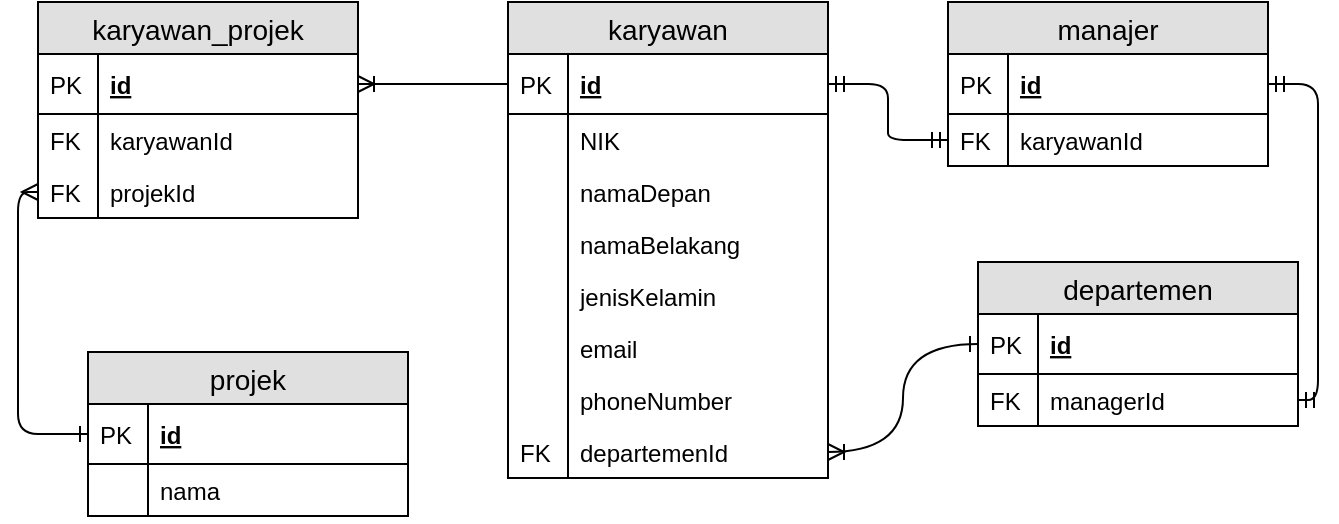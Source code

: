 <mxfile version="11.1.4" type="device"><diagram id="ETY2K0wScLY9BhfXNyCJ" name="Page-1"><mxGraphModel dx="801" dy="415" grid="1" gridSize="10" guides="1" tooltips="1" connect="1" arrows="1" fold="1" page="1" pageScale="1" pageWidth="850" pageHeight="1100" math="0" shadow="0"><root><mxCell id="0"/><mxCell id="1" parent="0"/><mxCell id="nMUPYFl1PChoUnFwXZfW-1" value="karyawan" style="swimlane;fontStyle=0;childLayout=stackLayout;horizontal=1;startSize=26;fillColor=#e0e0e0;horizontalStack=0;resizeParent=1;resizeParentMax=0;resizeLast=0;collapsible=1;marginBottom=0;swimlaneFillColor=#ffffff;align=center;fontSize=14;" vertex="1" parent="1"><mxGeometry x="410" y="281" width="160" height="238" as="geometry"><mxRectangle x="110" y="55" width="90" height="26" as="alternateBounds"/></mxGeometry></mxCell><mxCell id="nMUPYFl1PChoUnFwXZfW-2" value="id" style="shape=partialRectangle;top=0;left=0;right=0;bottom=1;align=left;verticalAlign=middle;fillColor=none;spacingLeft=34;spacingRight=4;overflow=hidden;rotatable=0;points=[[0,0.5],[1,0.5]];portConstraint=eastwest;dropTarget=0;fontStyle=5;fontSize=12;" vertex="1" parent="nMUPYFl1PChoUnFwXZfW-1"><mxGeometry y="26" width="160" height="30" as="geometry"/></mxCell><mxCell id="nMUPYFl1PChoUnFwXZfW-3" value="PK" style="shape=partialRectangle;top=0;left=0;bottom=0;fillColor=none;align=left;verticalAlign=middle;spacingLeft=4;spacingRight=4;overflow=hidden;rotatable=0;points=[];portConstraint=eastwest;part=1;fontSize=12;" vertex="1" connectable="0" parent="nMUPYFl1PChoUnFwXZfW-2"><mxGeometry width="30" height="30" as="geometry"/></mxCell><mxCell id="nMUPYFl1PChoUnFwXZfW-4" value="NIK" style="shape=partialRectangle;top=0;left=0;right=0;bottom=0;align=left;verticalAlign=top;fillColor=none;spacingLeft=34;spacingRight=4;overflow=hidden;rotatable=0;points=[[0,0.5],[1,0.5]];portConstraint=eastwest;dropTarget=0;fontSize=12;" vertex="1" parent="nMUPYFl1PChoUnFwXZfW-1"><mxGeometry y="56" width="160" height="26" as="geometry"/></mxCell><mxCell id="nMUPYFl1PChoUnFwXZfW-5" value="" style="shape=partialRectangle;top=0;left=0;bottom=0;fillColor=none;align=left;verticalAlign=top;spacingLeft=4;spacingRight=4;overflow=hidden;rotatable=0;points=[];portConstraint=eastwest;part=1;fontSize=12;" vertex="1" connectable="0" parent="nMUPYFl1PChoUnFwXZfW-4"><mxGeometry width="30" height="26" as="geometry"/></mxCell><mxCell id="nMUPYFl1PChoUnFwXZfW-6" value="namaDepan" style="shape=partialRectangle;top=0;left=0;right=0;bottom=0;align=left;verticalAlign=top;fillColor=none;spacingLeft=34;spacingRight=4;overflow=hidden;rotatable=0;points=[[0,0.5],[1,0.5]];portConstraint=eastwest;dropTarget=0;fontSize=12;" vertex="1" parent="nMUPYFl1PChoUnFwXZfW-1"><mxGeometry y="82" width="160" height="26" as="geometry"/></mxCell><mxCell id="nMUPYFl1PChoUnFwXZfW-7" value="" style="shape=partialRectangle;top=0;left=0;bottom=0;fillColor=none;align=left;verticalAlign=top;spacingLeft=4;spacingRight=4;overflow=hidden;rotatable=0;points=[];portConstraint=eastwest;part=1;fontSize=12;" vertex="1" connectable="0" parent="nMUPYFl1PChoUnFwXZfW-6"><mxGeometry width="30" height="26" as="geometry"/></mxCell><mxCell id="nMUPYFl1PChoUnFwXZfW-8" value="namaBelakang" style="shape=partialRectangle;top=0;left=0;right=0;bottom=0;align=left;verticalAlign=top;fillColor=none;spacingLeft=34;spacingRight=4;overflow=hidden;rotatable=0;points=[[0,0.5],[1,0.5]];portConstraint=eastwest;dropTarget=0;fontSize=12;" vertex="1" parent="nMUPYFl1PChoUnFwXZfW-1"><mxGeometry y="108" width="160" height="26" as="geometry"/></mxCell><mxCell id="nMUPYFl1PChoUnFwXZfW-9" value="" style="shape=partialRectangle;top=0;left=0;bottom=0;fillColor=none;align=left;verticalAlign=top;spacingLeft=4;spacingRight=4;overflow=hidden;rotatable=0;points=[];portConstraint=eastwest;part=1;fontSize=12;" vertex="1" connectable="0" parent="nMUPYFl1PChoUnFwXZfW-8"><mxGeometry width="30" height="26" as="geometry"/></mxCell><mxCell id="nMUPYFl1PChoUnFwXZfW-12" value="jenisKelamin" style="shape=partialRectangle;top=0;left=0;right=0;bottom=0;align=left;verticalAlign=top;fillColor=none;spacingLeft=34;spacingRight=4;overflow=hidden;rotatable=0;points=[[0,0.5],[1,0.5]];portConstraint=eastwest;dropTarget=0;fontSize=12;" vertex="1" parent="nMUPYFl1PChoUnFwXZfW-1"><mxGeometry y="134" width="160" height="26" as="geometry"/></mxCell><mxCell id="nMUPYFl1PChoUnFwXZfW-13" value="" style="shape=partialRectangle;top=0;left=0;bottom=0;fillColor=none;align=left;verticalAlign=top;spacingLeft=4;spacingRight=4;overflow=hidden;rotatable=0;points=[];portConstraint=eastwest;part=1;fontSize=12;" vertex="1" connectable="0" parent="nMUPYFl1PChoUnFwXZfW-12"><mxGeometry width="30" height="26" as="geometry"/></mxCell><mxCell id="nMUPYFl1PChoUnFwXZfW-14" value="email" style="shape=partialRectangle;top=0;left=0;right=0;bottom=0;align=left;verticalAlign=top;fillColor=none;spacingLeft=34;spacingRight=4;overflow=hidden;rotatable=0;points=[[0,0.5],[1,0.5]];portConstraint=eastwest;dropTarget=0;fontSize=12;" vertex="1" parent="nMUPYFl1PChoUnFwXZfW-1"><mxGeometry y="160" width="160" height="26" as="geometry"/></mxCell><mxCell id="nMUPYFl1PChoUnFwXZfW-15" value="" style="shape=partialRectangle;top=0;left=0;bottom=0;fillColor=none;align=left;verticalAlign=top;spacingLeft=4;spacingRight=4;overflow=hidden;rotatable=0;points=[];portConstraint=eastwest;part=1;fontSize=12;" vertex="1" connectable="0" parent="nMUPYFl1PChoUnFwXZfW-14"><mxGeometry width="30" height="26" as="geometry"/></mxCell><mxCell id="nMUPYFl1PChoUnFwXZfW-16" value="phoneNumber" style="shape=partialRectangle;top=0;left=0;right=0;bottom=0;align=left;verticalAlign=top;fillColor=none;spacingLeft=34;spacingRight=4;overflow=hidden;rotatable=0;points=[[0,0.5],[1,0.5]];portConstraint=eastwest;dropTarget=0;fontSize=12;" vertex="1" parent="nMUPYFl1PChoUnFwXZfW-1"><mxGeometry y="186" width="160" height="26" as="geometry"/></mxCell><mxCell id="nMUPYFl1PChoUnFwXZfW-17" value="" style="shape=partialRectangle;top=0;left=0;bottom=0;fillColor=none;align=left;verticalAlign=top;spacingLeft=4;spacingRight=4;overflow=hidden;rotatable=0;points=[];portConstraint=eastwest;part=1;fontSize=12;" vertex="1" connectable="0" parent="nMUPYFl1PChoUnFwXZfW-16"><mxGeometry width="30" height="26" as="geometry"/></mxCell><mxCell id="nMUPYFl1PChoUnFwXZfW-42" value="departemenId" style="shape=partialRectangle;top=0;left=0;right=0;bottom=0;align=left;verticalAlign=top;fillColor=none;spacingLeft=34;spacingRight=4;overflow=hidden;rotatable=0;points=[[0,0.5],[1,0.5]];portConstraint=eastwest;dropTarget=0;fontSize=12;" vertex="1" parent="nMUPYFl1PChoUnFwXZfW-1"><mxGeometry y="212" width="160" height="26" as="geometry"/></mxCell><mxCell id="nMUPYFl1PChoUnFwXZfW-43" value="FK" style="shape=partialRectangle;top=0;left=0;bottom=0;fillColor=none;align=left;verticalAlign=top;spacingLeft=4;spacingRight=4;overflow=hidden;rotatable=0;points=[];portConstraint=eastwest;part=1;fontSize=12;" vertex="1" connectable="0" parent="nMUPYFl1PChoUnFwXZfW-42"><mxGeometry width="30" height="26" as="geometry"/></mxCell><mxCell id="nMUPYFl1PChoUnFwXZfW-20" value="departemen" style="swimlane;fontStyle=0;childLayout=stackLayout;horizontal=1;startSize=26;fillColor=#e0e0e0;horizontalStack=0;resizeParent=1;resizeParentMax=0;resizeLast=0;collapsible=1;marginBottom=0;swimlaneFillColor=#ffffff;align=center;fontSize=14;" vertex="1" parent="1"><mxGeometry x="645" y="411" width="160" height="82" as="geometry"/></mxCell><mxCell id="nMUPYFl1PChoUnFwXZfW-21" value="id" style="shape=partialRectangle;top=0;left=0;right=0;bottom=1;align=left;verticalAlign=middle;fillColor=none;spacingLeft=34;spacingRight=4;overflow=hidden;rotatable=0;points=[[0,0.5],[1,0.5]];portConstraint=eastwest;dropTarget=0;fontStyle=5;fontSize=12;" vertex="1" parent="nMUPYFl1PChoUnFwXZfW-20"><mxGeometry y="26" width="160" height="30" as="geometry"/></mxCell><mxCell id="nMUPYFl1PChoUnFwXZfW-22" value="PK" style="shape=partialRectangle;top=0;left=0;bottom=0;fillColor=none;align=left;verticalAlign=middle;spacingLeft=4;spacingRight=4;overflow=hidden;rotatable=0;points=[];portConstraint=eastwest;part=1;fontSize=12;" vertex="1" connectable="0" parent="nMUPYFl1PChoUnFwXZfW-21"><mxGeometry width="30" height="30" as="geometry"/></mxCell><mxCell id="nMUPYFl1PChoUnFwXZfW-23" value="managerId" style="shape=partialRectangle;top=0;left=0;right=0;bottom=0;align=left;verticalAlign=top;fillColor=none;spacingLeft=34;spacingRight=4;overflow=hidden;rotatable=0;points=[[0,0.5],[1,0.5]];portConstraint=eastwest;dropTarget=0;fontSize=12;" vertex="1" parent="nMUPYFl1PChoUnFwXZfW-20"><mxGeometry y="56" width="160" height="26" as="geometry"/></mxCell><mxCell id="nMUPYFl1PChoUnFwXZfW-24" value="FK" style="shape=partialRectangle;top=0;left=0;bottom=0;fillColor=none;align=left;verticalAlign=top;spacingLeft=4;spacingRight=4;overflow=hidden;rotatable=0;points=[];portConstraint=eastwest;part=1;fontSize=12;" vertex="1" connectable="0" parent="nMUPYFl1PChoUnFwXZfW-23"><mxGeometry width="30" height="26" as="geometry"/></mxCell><mxCell id="nMUPYFl1PChoUnFwXZfW-44" value="" style="edgeStyle=orthogonalEdgeStyle;fontSize=12;html=1;endArrow=ERoneToMany;exitX=0;exitY=0.5;exitDx=0;exitDy=0;entryX=1;entryY=0.5;entryDx=0;entryDy=0;curved=1;startArrow=ERone;startFill=0;" edge="1" parent="1" source="nMUPYFl1PChoUnFwXZfW-21" target="nMUPYFl1PChoUnFwXZfW-42"><mxGeometry width="100" height="100" relative="1" as="geometry"><mxPoint x="110" y="420" as="sourcePoint"/><mxPoint x="210" y="320" as="targetPoint"/></mxGeometry></mxCell><mxCell id="nMUPYFl1PChoUnFwXZfW-45" value="manajer" style="swimlane;fontStyle=0;childLayout=stackLayout;horizontal=1;startSize=26;fillColor=#e0e0e0;horizontalStack=0;resizeParent=1;resizeParentMax=0;resizeLast=0;collapsible=1;marginBottom=0;swimlaneFillColor=#ffffff;align=center;fontSize=14;" vertex="1" parent="1"><mxGeometry x="630" y="281" width="160" height="82" as="geometry"/></mxCell><mxCell id="nMUPYFl1PChoUnFwXZfW-46" value="id" style="shape=partialRectangle;top=0;left=0;right=0;bottom=1;align=left;verticalAlign=middle;fillColor=none;spacingLeft=34;spacingRight=4;overflow=hidden;rotatable=0;points=[[0,0.5],[1,0.5]];portConstraint=eastwest;dropTarget=0;fontStyle=5;fontSize=12;" vertex="1" parent="nMUPYFl1PChoUnFwXZfW-45"><mxGeometry y="26" width="160" height="30" as="geometry"/></mxCell><mxCell id="nMUPYFl1PChoUnFwXZfW-47" value="PK" style="shape=partialRectangle;top=0;left=0;bottom=0;fillColor=none;align=left;verticalAlign=middle;spacingLeft=4;spacingRight=4;overflow=hidden;rotatable=0;points=[];portConstraint=eastwest;part=1;fontSize=12;" vertex="1" connectable="0" parent="nMUPYFl1PChoUnFwXZfW-46"><mxGeometry width="30" height="30" as="geometry"/></mxCell><mxCell id="nMUPYFl1PChoUnFwXZfW-48" value="karyawanId" style="shape=partialRectangle;top=0;left=0;right=0;bottom=0;align=left;verticalAlign=top;fillColor=none;spacingLeft=34;spacingRight=4;overflow=hidden;rotatable=0;points=[[0,0.5],[1,0.5]];portConstraint=eastwest;dropTarget=0;fontSize=12;" vertex="1" parent="nMUPYFl1PChoUnFwXZfW-45"><mxGeometry y="56" width="160" height="26" as="geometry"/></mxCell><mxCell id="nMUPYFl1PChoUnFwXZfW-49" value="FK" style="shape=partialRectangle;top=0;left=0;bottom=0;fillColor=none;align=left;verticalAlign=top;spacingLeft=4;spacingRight=4;overflow=hidden;rotatable=0;points=[];portConstraint=eastwest;part=1;fontSize=12;" vertex="1" connectable="0" parent="nMUPYFl1PChoUnFwXZfW-48"><mxGeometry width="30" height="26" as="geometry"/></mxCell><mxCell id="nMUPYFl1PChoUnFwXZfW-31" value="projek" style="swimlane;fontStyle=0;childLayout=stackLayout;horizontal=1;startSize=26;fillColor=#e0e0e0;horizontalStack=0;resizeParent=1;resizeParentMax=0;resizeLast=0;collapsible=1;marginBottom=0;swimlaneFillColor=#ffffff;align=center;fontSize=14;" vertex="1" parent="1"><mxGeometry x="200" y="456" width="160" height="82" as="geometry"/></mxCell><mxCell id="nMUPYFl1PChoUnFwXZfW-32" value="id" style="shape=partialRectangle;top=0;left=0;right=0;bottom=1;align=left;verticalAlign=middle;fillColor=none;spacingLeft=34;spacingRight=4;overflow=hidden;rotatable=0;points=[[0,0.5],[1,0.5]];portConstraint=eastwest;dropTarget=0;fontStyle=5;fontSize=12;" vertex="1" parent="nMUPYFl1PChoUnFwXZfW-31"><mxGeometry y="26" width="160" height="30" as="geometry"/></mxCell><mxCell id="nMUPYFl1PChoUnFwXZfW-33" value="PK" style="shape=partialRectangle;top=0;left=0;bottom=0;fillColor=none;align=left;verticalAlign=middle;spacingLeft=4;spacingRight=4;overflow=hidden;rotatable=0;points=[];portConstraint=eastwest;part=1;fontSize=12;" vertex="1" connectable="0" parent="nMUPYFl1PChoUnFwXZfW-32"><mxGeometry width="30" height="30" as="geometry"/></mxCell><mxCell id="nMUPYFl1PChoUnFwXZfW-34" value="nama" style="shape=partialRectangle;top=0;left=0;right=0;bottom=0;align=left;verticalAlign=top;fillColor=none;spacingLeft=34;spacingRight=4;overflow=hidden;rotatable=0;points=[[0,0.5],[1,0.5]];portConstraint=eastwest;dropTarget=0;fontSize=12;" vertex="1" parent="nMUPYFl1PChoUnFwXZfW-31"><mxGeometry y="56" width="160" height="26" as="geometry"/></mxCell><mxCell id="nMUPYFl1PChoUnFwXZfW-35" value="" style="shape=partialRectangle;top=0;left=0;bottom=0;fillColor=none;align=left;verticalAlign=top;spacingLeft=4;spacingRight=4;overflow=hidden;rotatable=0;points=[];portConstraint=eastwest;part=1;fontSize=12;" vertex="1" connectable="0" parent="nMUPYFl1PChoUnFwXZfW-34"><mxGeometry width="30" height="26" as="geometry"/></mxCell><mxCell id="nMUPYFl1PChoUnFwXZfW-67" value="karyawan_projek" style="swimlane;fontStyle=0;childLayout=stackLayout;horizontal=1;startSize=26;fillColor=#e0e0e0;horizontalStack=0;resizeParent=1;resizeParentMax=0;resizeLast=0;collapsible=1;marginBottom=0;swimlaneFillColor=#ffffff;align=center;fontSize=14;" vertex="1" parent="1"><mxGeometry x="175" y="281" width="160" height="108" as="geometry"/></mxCell><mxCell id="nMUPYFl1PChoUnFwXZfW-68" value="id" style="shape=partialRectangle;top=0;left=0;right=0;bottom=1;align=left;verticalAlign=middle;fillColor=none;spacingLeft=34;spacingRight=4;overflow=hidden;rotatable=0;points=[[0,0.5],[1,0.5]];portConstraint=eastwest;dropTarget=0;fontStyle=5;fontSize=12;" vertex="1" parent="nMUPYFl1PChoUnFwXZfW-67"><mxGeometry y="26" width="160" height="30" as="geometry"/></mxCell><mxCell id="nMUPYFl1PChoUnFwXZfW-69" value="PK" style="shape=partialRectangle;top=0;left=0;bottom=0;fillColor=none;align=left;verticalAlign=middle;spacingLeft=4;spacingRight=4;overflow=hidden;rotatable=0;points=[];portConstraint=eastwest;part=1;fontSize=12;" vertex="1" connectable="0" parent="nMUPYFl1PChoUnFwXZfW-68"><mxGeometry width="30" height="30" as="geometry"/></mxCell><mxCell id="nMUPYFl1PChoUnFwXZfW-70" value="karyawanId" style="shape=partialRectangle;top=0;left=0;right=0;bottom=0;align=left;verticalAlign=top;fillColor=none;spacingLeft=34;spacingRight=4;overflow=hidden;rotatable=0;points=[[0,0.5],[1,0.5]];portConstraint=eastwest;dropTarget=0;fontSize=12;" vertex="1" parent="nMUPYFl1PChoUnFwXZfW-67"><mxGeometry y="56" width="160" height="26" as="geometry"/></mxCell><mxCell id="nMUPYFl1PChoUnFwXZfW-71" value="FK" style="shape=partialRectangle;top=0;left=0;bottom=0;fillColor=none;align=left;verticalAlign=top;spacingLeft=4;spacingRight=4;overflow=hidden;rotatable=0;points=[];portConstraint=eastwest;part=1;fontSize=12;" vertex="1" connectable="0" parent="nMUPYFl1PChoUnFwXZfW-70"><mxGeometry width="30" height="26" as="geometry"/></mxCell><mxCell id="nMUPYFl1PChoUnFwXZfW-72" value="projekId" style="shape=partialRectangle;top=0;left=0;right=0;bottom=0;align=left;verticalAlign=top;fillColor=none;spacingLeft=34;spacingRight=4;overflow=hidden;rotatable=0;points=[[0,0.5],[1,0.5]];portConstraint=eastwest;dropTarget=0;fontSize=12;" vertex="1" parent="nMUPYFl1PChoUnFwXZfW-67"><mxGeometry y="82" width="160" height="26" as="geometry"/></mxCell><mxCell id="nMUPYFl1PChoUnFwXZfW-73" value="FK" style="shape=partialRectangle;top=0;left=0;bottom=0;fillColor=none;align=left;verticalAlign=top;spacingLeft=4;spacingRight=4;overflow=hidden;rotatable=0;points=[];portConstraint=eastwest;part=1;fontSize=12;" vertex="1" connectable="0" parent="nMUPYFl1PChoUnFwXZfW-72"><mxGeometry width="30" height="26" as="geometry"/></mxCell><mxCell id="nMUPYFl1PChoUnFwXZfW-82" value="" style="edgeStyle=orthogonalEdgeStyle;fontSize=12;html=1;endArrow=ERone;startArrow=ERmany;entryX=0;entryY=0.5;entryDx=0;entryDy=0;exitX=0;exitY=0.5;exitDx=0;exitDy=0;endFill=0;" edge="1" parent="1" source="nMUPYFl1PChoUnFwXZfW-72" target="nMUPYFl1PChoUnFwXZfW-32"><mxGeometry width="100" height="100" relative="1" as="geometry"><mxPoint x="60" y="780" as="sourcePoint"/><mxPoint x="160" y="680" as="targetPoint"/></mxGeometry></mxCell><mxCell id="nMUPYFl1PChoUnFwXZfW-84" value="" style="edgeStyle=orthogonalEdgeStyle;fontSize=12;html=1;endArrow=ERmandOne;startArrow=ERmandOne;entryX=1;entryY=0.5;entryDx=0;entryDy=0;exitX=1;exitY=0.5;exitDx=0;exitDy=0;" edge="1" parent="1" source="nMUPYFl1PChoUnFwXZfW-23" target="nMUPYFl1PChoUnFwXZfW-46"><mxGeometry width="100" height="100" relative="1" as="geometry"><mxPoint x="530" y="484" as="sourcePoint"/><mxPoint x="630" y="384" as="targetPoint"/></mxGeometry></mxCell><mxCell id="nMUPYFl1PChoUnFwXZfW-85" value="" style="edgeStyle=entityRelationEdgeStyle;fontSize=12;html=1;endArrow=ERmandOne;startArrow=ERmandOne;entryX=0;entryY=0.5;entryDx=0;entryDy=0;exitX=1;exitY=0.5;exitDx=0;exitDy=0;" edge="1" parent="1" source="nMUPYFl1PChoUnFwXZfW-2" target="nMUPYFl1PChoUnFwXZfW-48"><mxGeometry width="100" height="100" relative="1" as="geometry"><mxPoint x="240" y="469" as="sourcePoint"/><mxPoint x="340" y="369" as="targetPoint"/></mxGeometry></mxCell><mxCell id="nMUPYFl1PChoUnFwXZfW-86" value="" style="fontSize=12;html=1;endArrow=ERoneToMany;exitX=0;exitY=0.5;exitDx=0;exitDy=0;entryX=1;entryY=0.5;entryDx=0;entryDy=0;" edge="1" parent="1" source="nMUPYFl1PChoUnFwXZfW-2" target="nMUPYFl1PChoUnFwXZfW-68"><mxGeometry width="100" height="100" relative="1" as="geometry"><mxPoint x="160" y="660" as="sourcePoint"/><mxPoint x="260" y="560" as="targetPoint"/></mxGeometry></mxCell></root></mxGraphModel></diagram></mxfile>